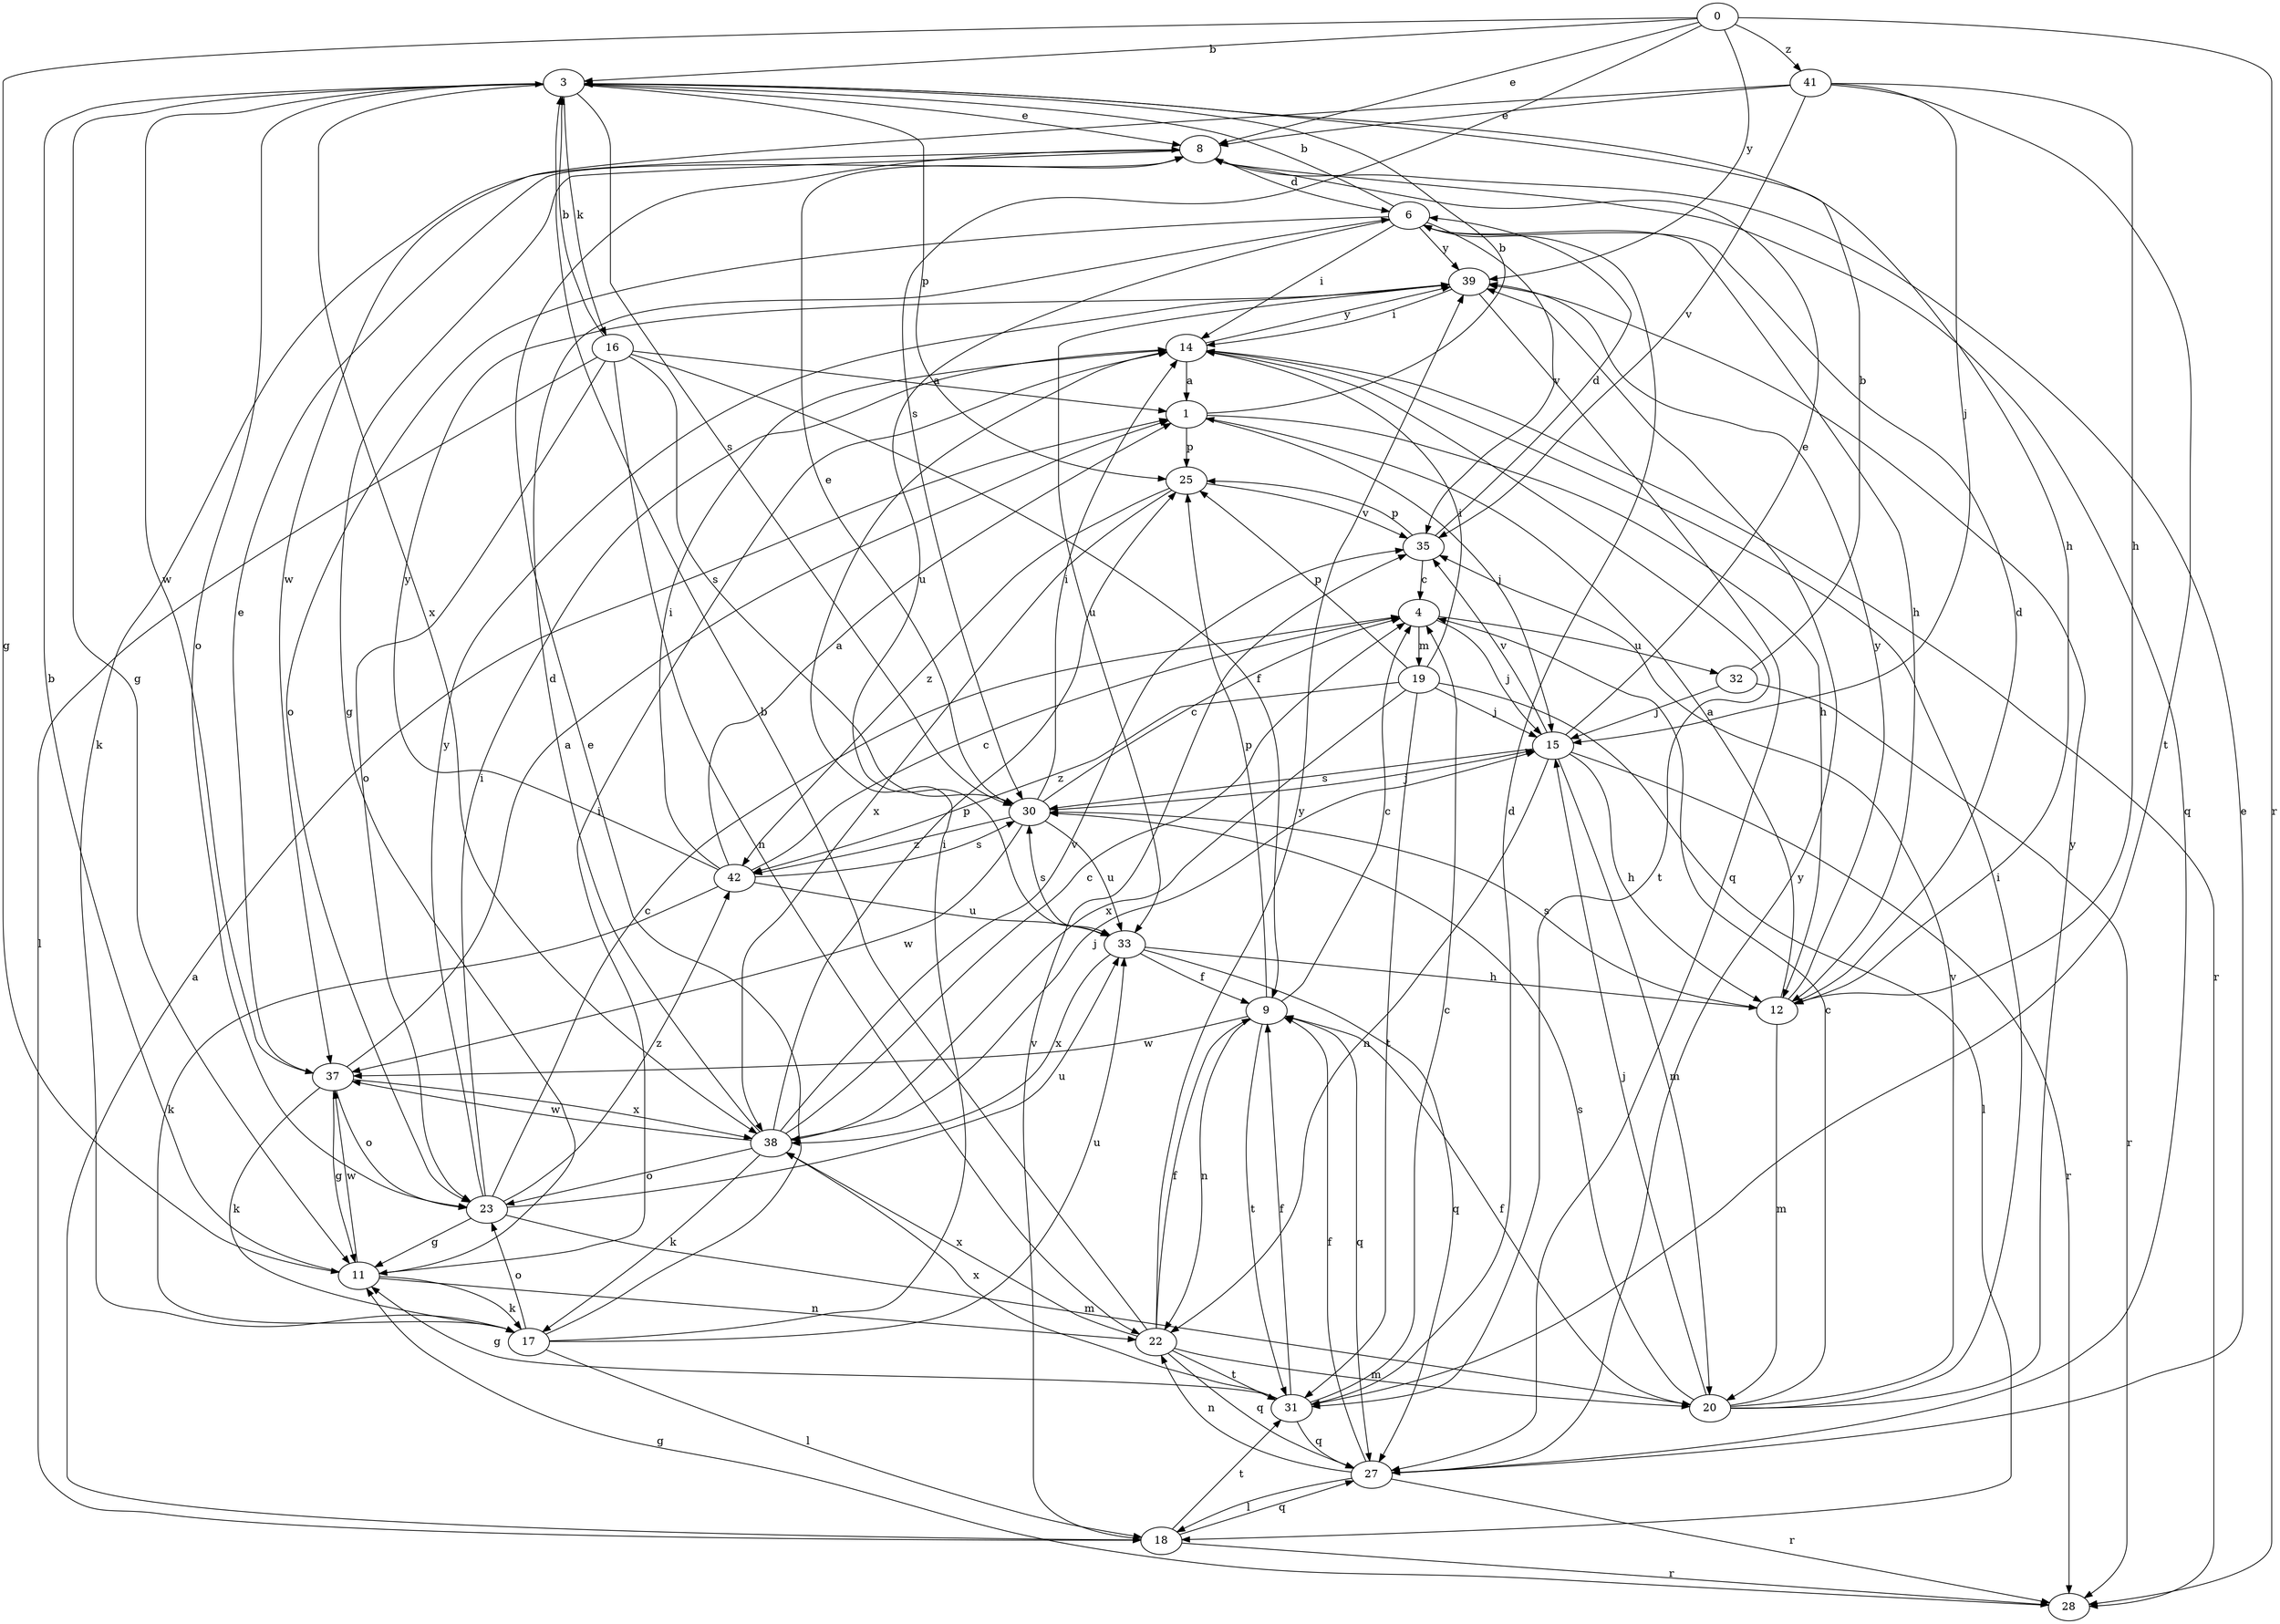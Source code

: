 strict digraph  {
0;
1;
3;
4;
6;
8;
9;
11;
12;
14;
15;
16;
17;
18;
19;
20;
22;
23;
25;
27;
28;
30;
31;
32;
33;
35;
37;
38;
39;
41;
42;
0 -> 3  [label=b];
0 -> 8  [label=e];
0 -> 11  [label=g];
0 -> 28  [label=r];
0 -> 30  [label=s];
0 -> 39  [label=y];
0 -> 41  [label=z];
1 -> 3  [label=b];
1 -> 12  [label=h];
1 -> 15  [label=j];
1 -> 25  [label=p];
3 -> 8  [label=e];
3 -> 11  [label=g];
3 -> 12  [label=h];
3 -> 16  [label=k];
3 -> 23  [label=o];
3 -> 25  [label=p];
3 -> 30  [label=s];
3 -> 37  [label=w];
3 -> 38  [label=x];
4 -> 15  [label=j];
4 -> 19  [label=m];
4 -> 32  [label=u];
6 -> 3  [label=b];
6 -> 12  [label=h];
6 -> 14  [label=i];
6 -> 23  [label=o];
6 -> 33  [label=u];
6 -> 35  [label=v];
6 -> 39  [label=y];
8 -> 6  [label=d];
8 -> 11  [label=g];
8 -> 17  [label=k];
8 -> 27  [label=q];
9 -> 4  [label=c];
9 -> 22  [label=n];
9 -> 25  [label=p];
9 -> 27  [label=q];
9 -> 31  [label=t];
9 -> 37  [label=w];
11 -> 3  [label=b];
11 -> 14  [label=i];
11 -> 17  [label=k];
11 -> 22  [label=n];
11 -> 37  [label=w];
12 -> 1  [label=a];
12 -> 6  [label=d];
12 -> 20  [label=m];
12 -> 30  [label=s];
12 -> 39  [label=y];
14 -> 1  [label=a];
14 -> 28  [label=r];
14 -> 31  [label=t];
14 -> 39  [label=y];
15 -> 8  [label=e];
15 -> 12  [label=h];
15 -> 20  [label=m];
15 -> 22  [label=n];
15 -> 28  [label=r];
15 -> 30  [label=s];
15 -> 35  [label=v];
16 -> 1  [label=a];
16 -> 3  [label=b];
16 -> 9  [label=f];
16 -> 18  [label=l];
16 -> 22  [label=n];
16 -> 23  [label=o];
16 -> 30  [label=s];
17 -> 8  [label=e];
17 -> 14  [label=i];
17 -> 18  [label=l];
17 -> 23  [label=o];
17 -> 33  [label=u];
18 -> 1  [label=a];
18 -> 27  [label=q];
18 -> 28  [label=r];
18 -> 31  [label=t];
18 -> 35  [label=v];
19 -> 14  [label=i];
19 -> 15  [label=j];
19 -> 18  [label=l];
19 -> 25  [label=p];
19 -> 31  [label=t];
19 -> 38  [label=x];
19 -> 42  [label=z];
20 -> 4  [label=c];
20 -> 9  [label=f];
20 -> 14  [label=i];
20 -> 15  [label=j];
20 -> 30  [label=s];
20 -> 35  [label=v];
20 -> 39  [label=y];
22 -> 3  [label=b];
22 -> 9  [label=f];
22 -> 20  [label=m];
22 -> 27  [label=q];
22 -> 31  [label=t];
22 -> 38  [label=x];
22 -> 39  [label=y];
23 -> 4  [label=c];
23 -> 11  [label=g];
23 -> 14  [label=i];
23 -> 20  [label=m];
23 -> 33  [label=u];
23 -> 39  [label=y];
23 -> 42  [label=z];
25 -> 35  [label=v];
25 -> 38  [label=x];
25 -> 42  [label=z];
27 -> 8  [label=e];
27 -> 9  [label=f];
27 -> 18  [label=l];
27 -> 22  [label=n];
27 -> 28  [label=r];
27 -> 39  [label=y];
28 -> 11  [label=g];
30 -> 4  [label=c];
30 -> 8  [label=e];
30 -> 14  [label=i];
30 -> 15  [label=j];
30 -> 33  [label=u];
30 -> 37  [label=w];
30 -> 42  [label=z];
31 -> 4  [label=c];
31 -> 6  [label=d];
31 -> 9  [label=f];
31 -> 11  [label=g];
31 -> 27  [label=q];
31 -> 38  [label=x];
32 -> 3  [label=b];
32 -> 15  [label=j];
32 -> 28  [label=r];
33 -> 9  [label=f];
33 -> 12  [label=h];
33 -> 27  [label=q];
33 -> 30  [label=s];
33 -> 38  [label=x];
35 -> 4  [label=c];
35 -> 6  [label=d];
35 -> 25  [label=p];
37 -> 1  [label=a];
37 -> 8  [label=e];
37 -> 11  [label=g];
37 -> 17  [label=k];
37 -> 23  [label=o];
37 -> 38  [label=x];
38 -> 4  [label=c];
38 -> 6  [label=d];
38 -> 15  [label=j];
38 -> 17  [label=k];
38 -> 23  [label=o];
38 -> 25  [label=p];
38 -> 35  [label=v];
38 -> 37  [label=w];
39 -> 14  [label=i];
39 -> 27  [label=q];
39 -> 33  [label=u];
41 -> 8  [label=e];
41 -> 12  [label=h];
41 -> 15  [label=j];
41 -> 31  [label=t];
41 -> 35  [label=v];
41 -> 37  [label=w];
42 -> 1  [label=a];
42 -> 4  [label=c];
42 -> 14  [label=i];
42 -> 17  [label=k];
42 -> 30  [label=s];
42 -> 33  [label=u];
42 -> 39  [label=y];
}
